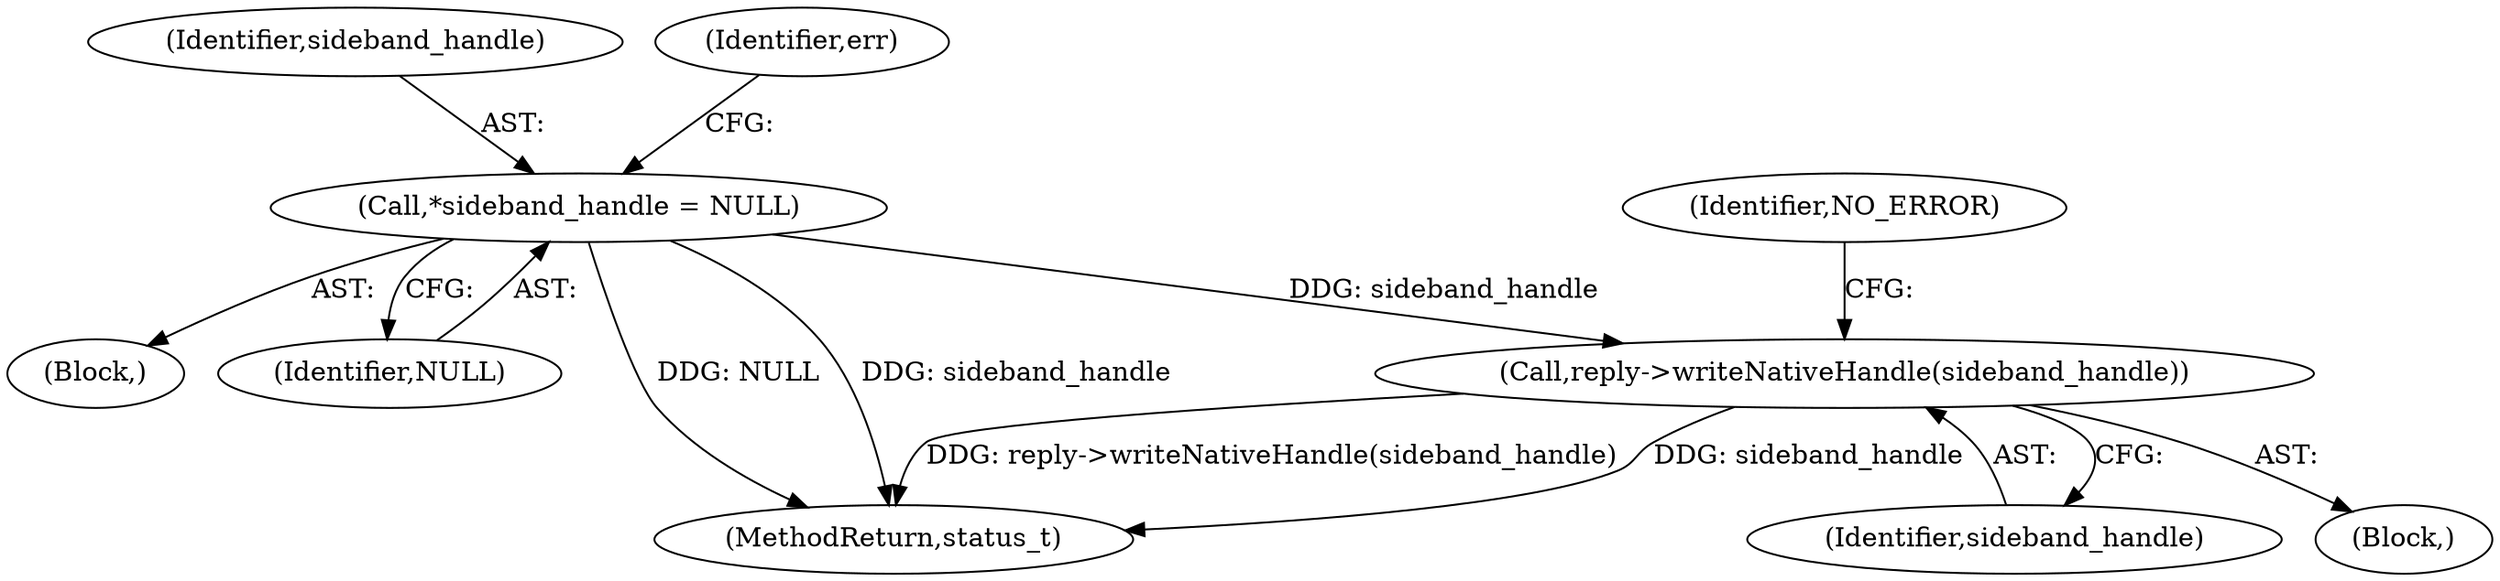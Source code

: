 digraph "0_Android_0bb5ced60304da7f61478ffd359e7ba65d72f181@API" {
"1001062" [label="(Call,reply->writeNativeHandle(sideband_handle))"];
"1001042" [label="(Call,*sideband_handle = NULL)"];
"1001016" [label="(Block,)"];
"1001061" [label="(Block,)"];
"1001062" [label="(Call,reply->writeNativeHandle(sideband_handle))"];
"1001043" [label="(Identifier,sideband_handle)"];
"1001063" [label="(Identifier,sideband_handle)"];
"1001044" [label="(Identifier,NULL)"];
"1001337" [label="(MethodReturn,status_t)"];
"1001065" [label="(Identifier,NO_ERROR)"];
"1001047" [label="(Identifier,err)"];
"1001042" [label="(Call,*sideband_handle = NULL)"];
"1001062" -> "1001061"  [label="AST: "];
"1001062" -> "1001063"  [label="CFG: "];
"1001063" -> "1001062"  [label="AST: "];
"1001065" -> "1001062"  [label="CFG: "];
"1001062" -> "1001337"  [label="DDG: reply->writeNativeHandle(sideband_handle)"];
"1001062" -> "1001337"  [label="DDG: sideband_handle"];
"1001042" -> "1001062"  [label="DDG: sideband_handle"];
"1001042" -> "1001016"  [label="AST: "];
"1001042" -> "1001044"  [label="CFG: "];
"1001043" -> "1001042"  [label="AST: "];
"1001044" -> "1001042"  [label="AST: "];
"1001047" -> "1001042"  [label="CFG: "];
"1001042" -> "1001337"  [label="DDG: NULL"];
"1001042" -> "1001337"  [label="DDG: sideband_handle"];
}
